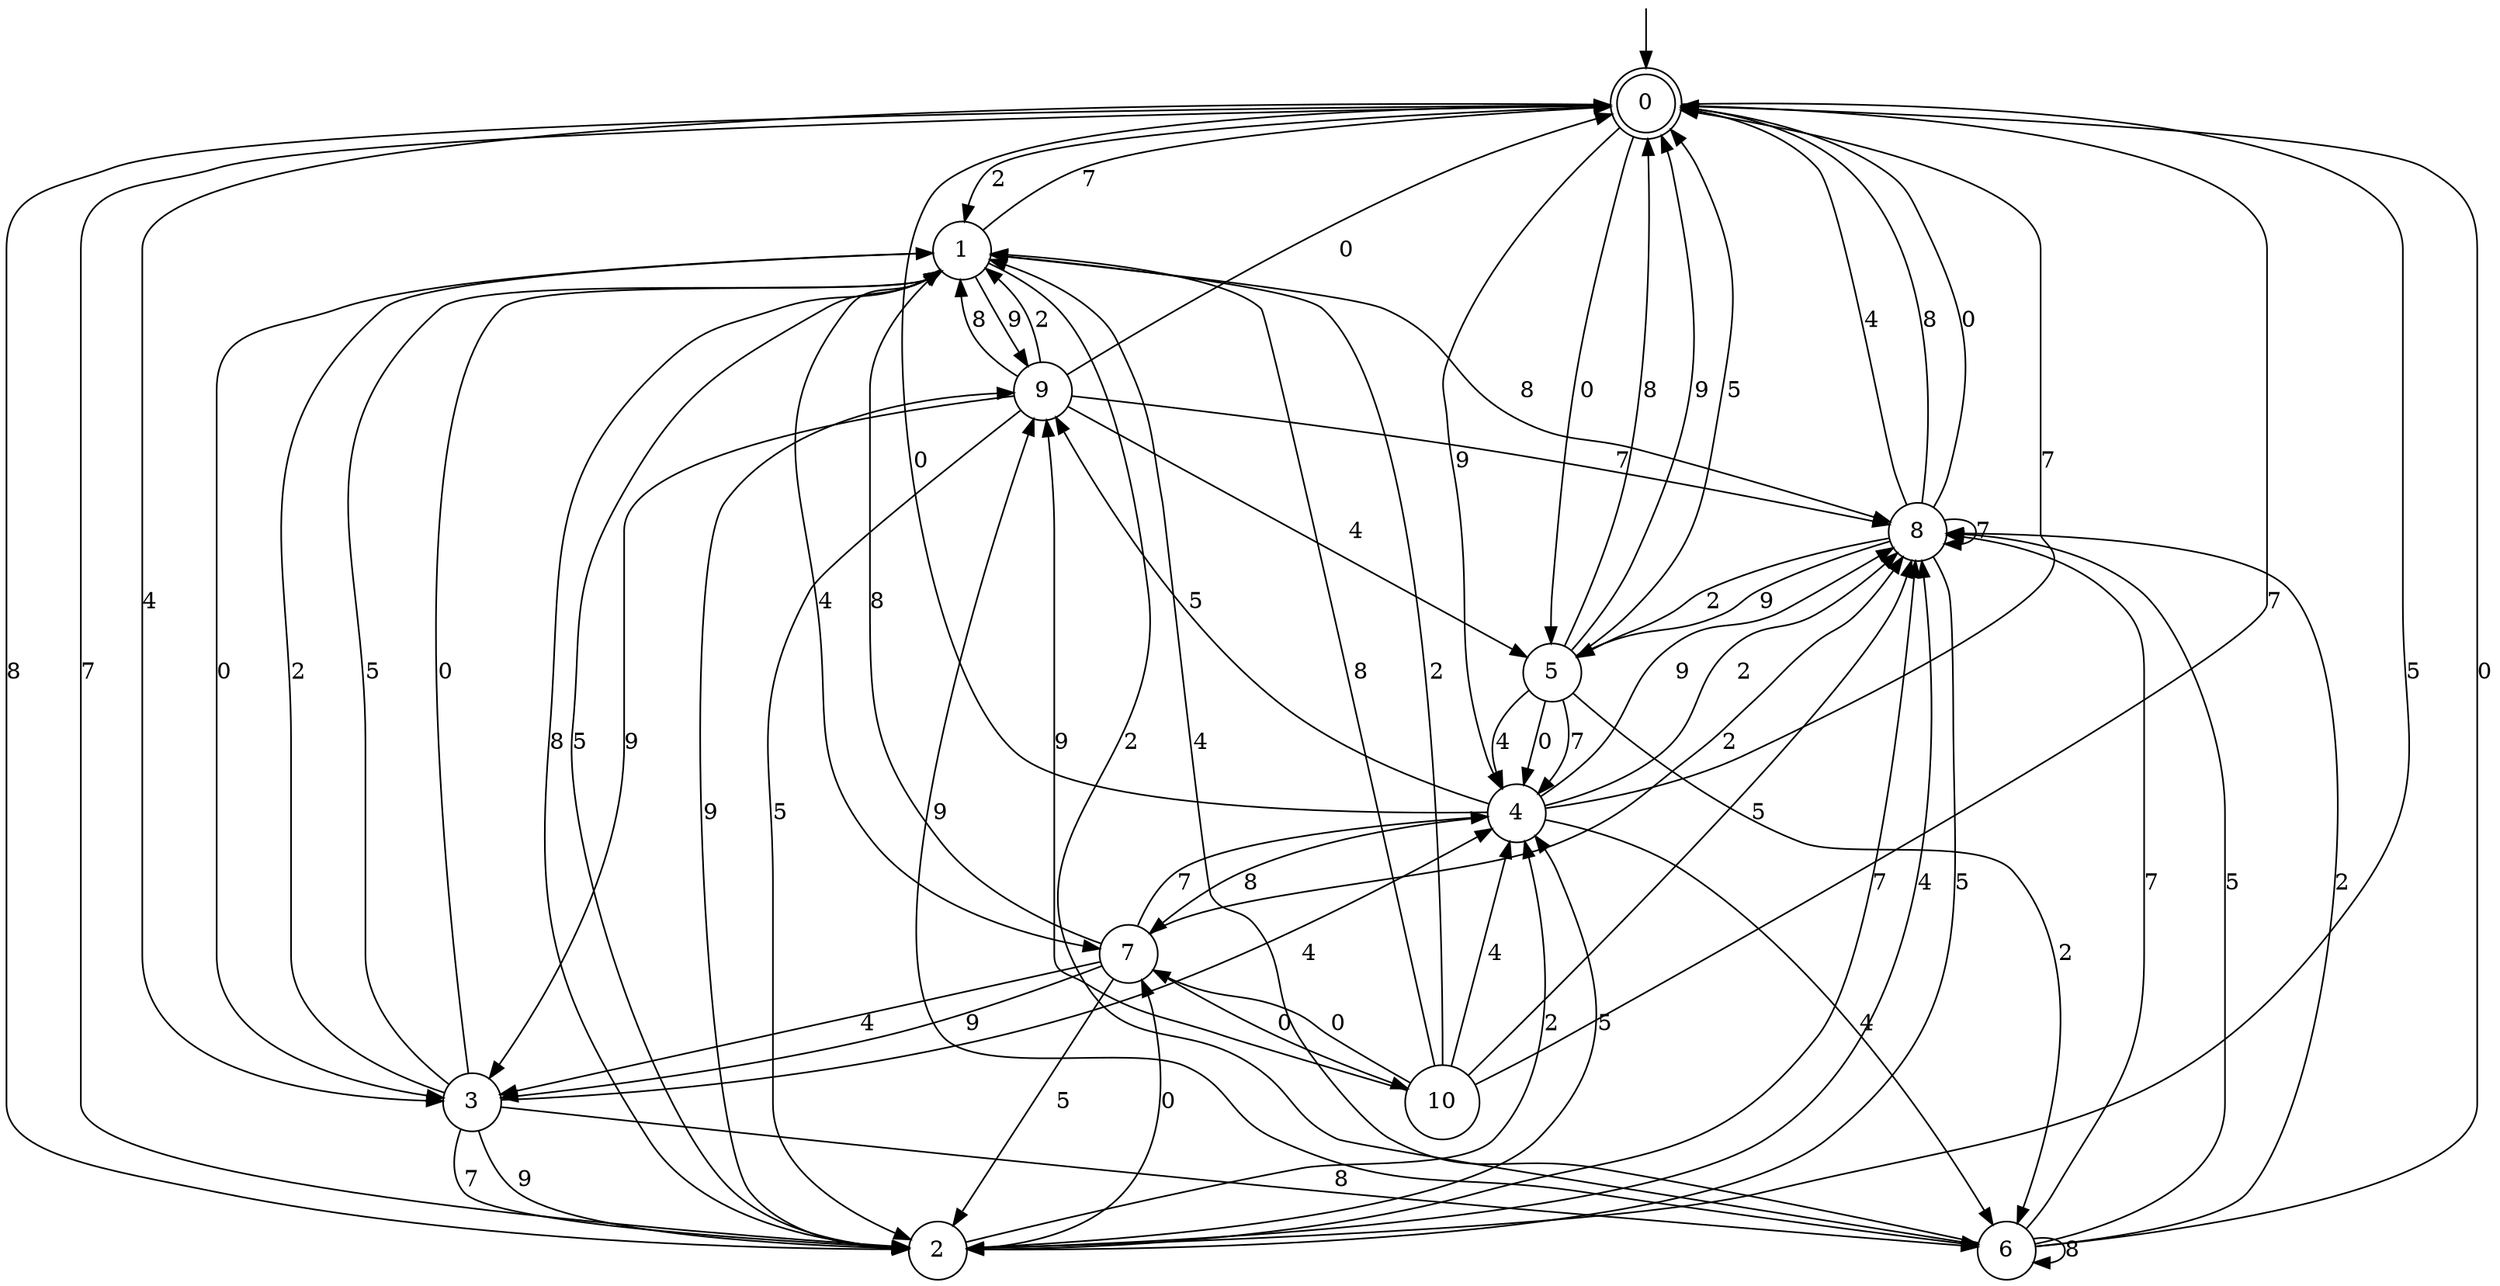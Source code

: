 digraph g {

	s0 [shape="doublecircle" label="0"];
	s1 [shape="circle" label="1"];
	s2 [shape="circle" label="2"];
	s3 [shape="circle" label="3"];
	s4 [shape="circle" label="4"];
	s5 [shape="circle" label="5"];
	s6 [shape="circle" label="6"];
	s7 [shape="circle" label="7"];
	s8 [shape="circle" label="8"];
	s9 [shape="circle" label="9"];
	s10 [shape="circle" label="10"];
	s0 -> s1 [label="2"];
	s0 -> s2 [label="7"];
	s0 -> s3 [label="4"];
	s0 -> s2 [label="8"];
	s0 -> s4 [label="9"];
	s0 -> s2 [label="5"];
	s0 -> s5 [label="0"];
	s1 -> s6 [label="2"];
	s1 -> s0 [label="7"];
	s1 -> s7 [label="4"];
	s1 -> s8 [label="8"];
	s1 -> s9 [label="9"];
	s1 -> s2 [label="5"];
	s1 -> s3 [label="0"];
	s2 -> s4 [label="2"];
	s2 -> s8 [label="7"];
	s2 -> s8 [label="4"];
	s2 -> s1 [label="8"];
	s2 -> s9 [label="9"];
	s2 -> s4 [label="5"];
	s2 -> s7 [label="0"];
	s3 -> s1 [label="2"];
	s3 -> s2 [label="7"];
	s3 -> s4 [label="4"];
	s3 -> s6 [label="8"];
	s3 -> s2 [label="9"];
	s3 -> s1 [label="5"];
	s3 -> s1 [label="0"];
	s4 -> s8 [label="2"];
	s4 -> s0 [label="7"];
	s4 -> s6 [label="4"];
	s4 -> s7 [label="8"];
	s4 -> s8 [label="9"];
	s4 -> s9 [label="5"];
	s4 -> s0 [label="0"];
	s5 -> s6 [label="2"];
	s5 -> s4 [label="7"];
	s5 -> s4 [label="4"];
	s5 -> s0 [label="8"];
	s5 -> s0 [label="9"];
	s5 -> s0 [label="5"];
	s5 -> s4 [label="0"];
	s6 -> s8 [label="2"];
	s6 -> s8 [label="7"];
	s6 -> s1 [label="4"];
	s6 -> s6 [label="8"];
	s6 -> s9 [label="9"];
	s6 -> s8 [label="5"];
	s6 -> s0 [label="0"];
	s7 -> s8 [label="2"];
	s7 -> s4 [label="7"];
	s7 -> s3 [label="4"];
	s7 -> s1 [label="8"];
	s7 -> s3 [label="9"];
	s7 -> s2 [label="5"];
	s7 -> s10 [label="0"];
	s8 -> s5 [label="2"];
	s8 -> s8 [label="7"];
	s8 -> s0 [label="4"];
	s8 -> s0 [label="8"];
	s8 -> s5 [label="9"];
	s8 -> s2 [label="5"];
	s8 -> s0 [label="0"];
	s9 -> s1 [label="2"];
	s9 -> s8 [label="7"];
	s9 -> s5 [label="4"];
	s9 -> s1 [label="8"];
	s9 -> s3 [label="9"];
	s9 -> s2 [label="5"];
	s9 -> s0 [label="0"];
	s10 -> s1 [label="2"];
	s10 -> s0 [label="7"];
	s10 -> s4 [label="4"];
	s10 -> s1 [label="8"];
	s10 -> s9 [label="9"];
	s10 -> s8 [label="5"];
	s10 -> s7 [label="0"];

__start0 [label="" shape="none" width="0" height="0"];
__start0 -> s0;

}
